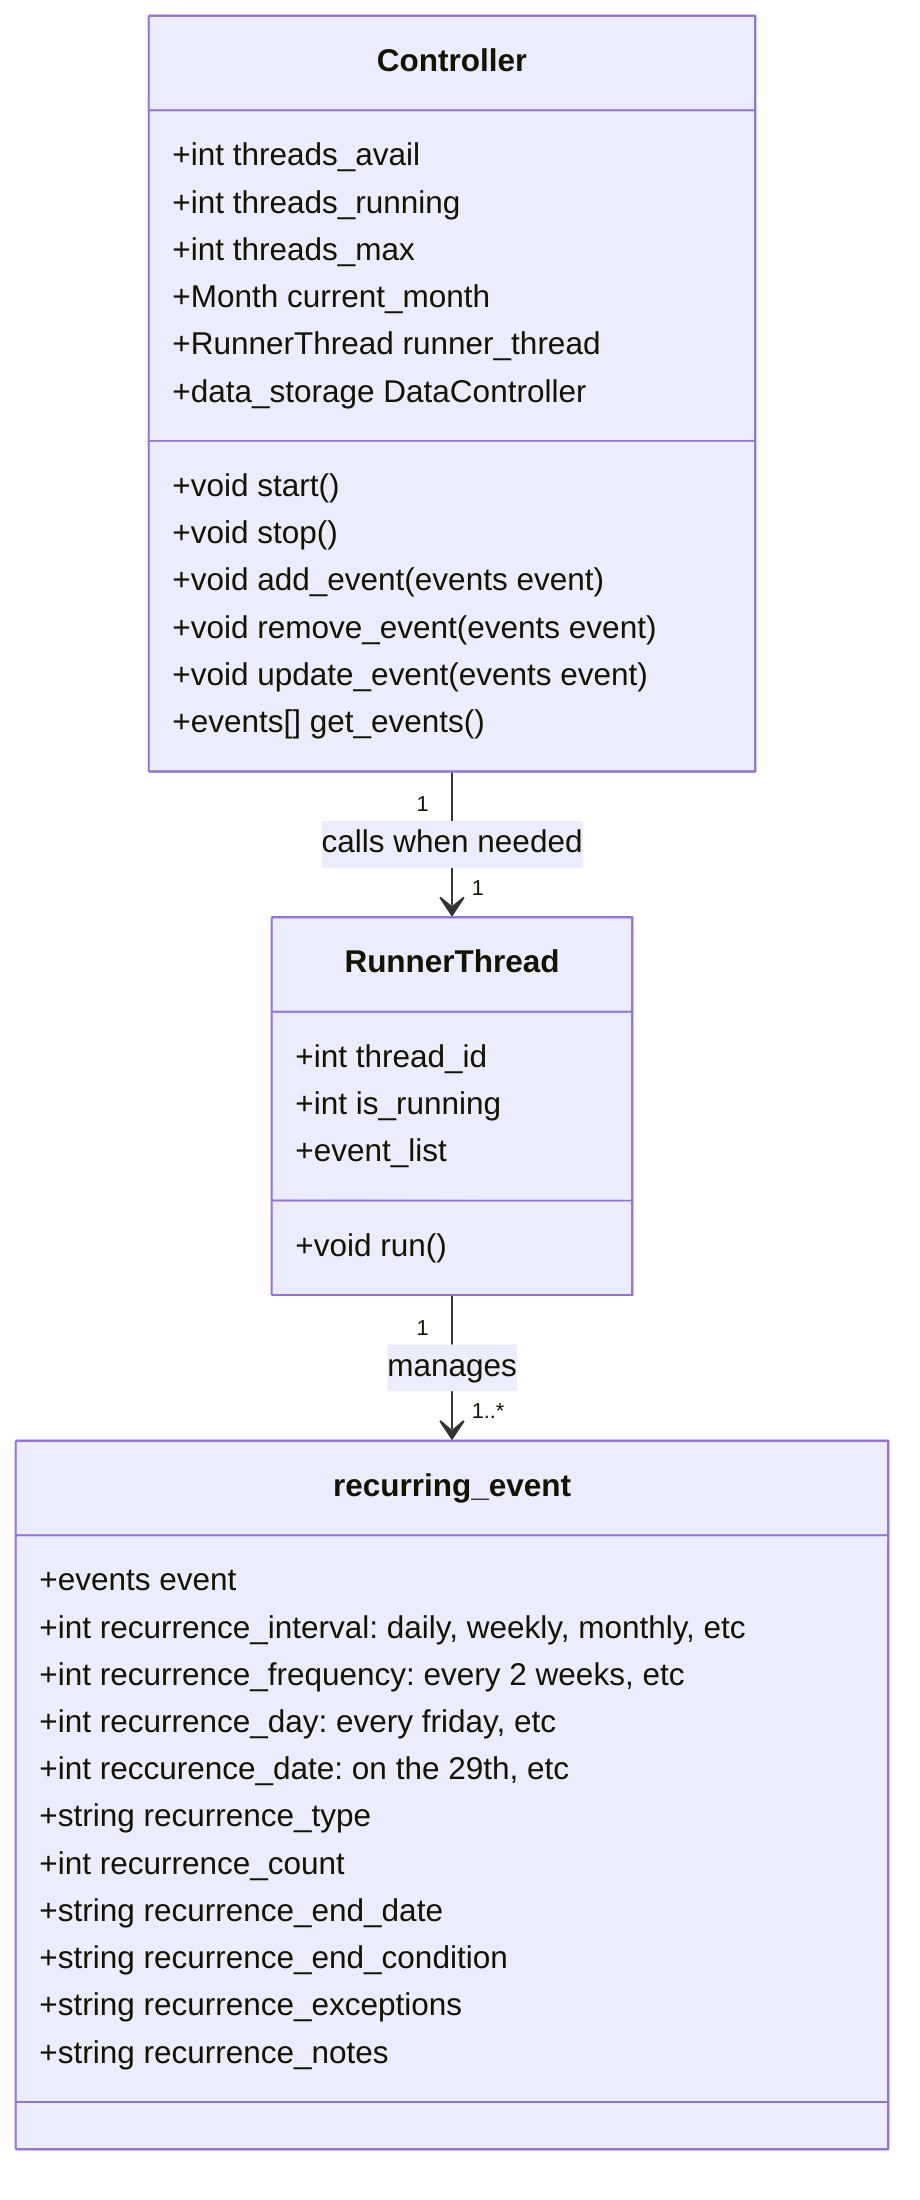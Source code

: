 classDiagram
    class Controller {
        +int threads_avail
        +int threads_running
        +int threads_max
        +Month current_month
        +RunnerThread runner_thread
        +data_storage DataController
        +void start()
        +void stop()
        +void add_event(events event)
        +void remove_event(events event)
        +void update_event(events event)
        +events[] get_events()
    }
    class recurring_event {
        +events event
        +int recurrence_interval: daily, weekly, monthly, etc
        +int recurrence_frequency: every 2 weeks, etc
        +int recurrence_day: every friday, etc
        +int reccurence_date: on the 29th, etc
        +string recurrence_type
        +int recurrence_count
        +string recurrence_end_date
        +string recurrence_end_condition
        +string recurrence_exceptions
        +string recurrence_notes
    }
    class RunnerThread {
        +int thread_id
        +int is_running
        +event_list
        +void run()
    }

    Controller "1" --> "1" RunnerThread : calls when needed
    RunnerThread "1" --> "1..*" recurring_event : manages